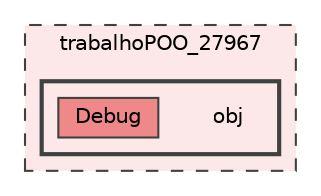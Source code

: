 digraph "D:/Aulas/POO/TP_POO_27967/trabalhoPOO_27967/obj"
{
 // LATEX_PDF_SIZE
  bgcolor="transparent";
  edge [fontname=Helvetica,fontsize=10,labelfontname=Helvetica,labelfontsize=10];
  node [fontname=Helvetica,fontsize=10,shape=box,height=0.2,width=0.4];
  compound=true
  subgraph clusterdir_2febc12c3c491208b6bb30c417a778ab {
    graph [ bgcolor="#fce8e8", pencolor="grey25", label="trabalhoPOO_27967", fontname=Helvetica,fontsize=10 style="filled,dashed", URL="dir_2febc12c3c491208b6bb30c417a778ab.html",tooltip=""]
  subgraph clusterdir_21def539f1d69d8ce34d1109b21bae1f {
    graph [ bgcolor="#fce8e8", pencolor="grey25", label="", fontname=Helvetica,fontsize=10 style="filled,bold", URL="dir_21def539f1d69d8ce34d1109b21bae1f.html",tooltip=""]
    dir_21def539f1d69d8ce34d1109b21bae1f [shape=plaintext, label="obj"];
  dir_f86347ca1850f8625640a75b49ddda5a [label="Debug", fillcolor="#ef8989", color="grey25", style="filled", URL="dir_f86347ca1850f8625640a75b49ddda5a.html",tooltip=""];
  }
  }
}
